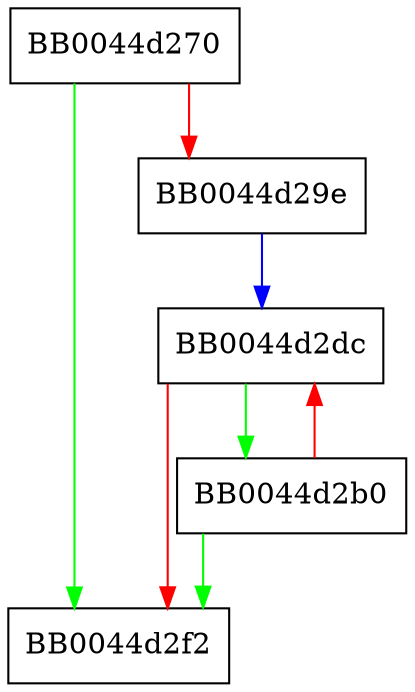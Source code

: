 digraph SIG_keygen_loop {
  node [shape="box"];
  graph [splines=ortho];
  BB0044d270 -> BB0044d2f2 [color="green"];
  BB0044d270 -> BB0044d29e [color="red"];
  BB0044d29e -> BB0044d2dc [color="blue"];
  BB0044d2b0 -> BB0044d2f2 [color="green"];
  BB0044d2b0 -> BB0044d2dc [color="red"];
  BB0044d2dc -> BB0044d2b0 [color="green"];
  BB0044d2dc -> BB0044d2f2 [color="red"];
}
